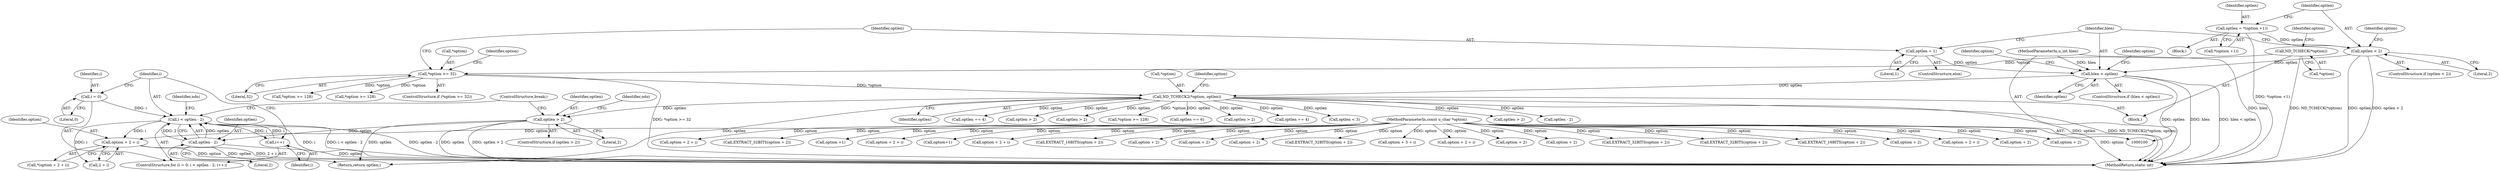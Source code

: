 digraph "0_tcpdump_211124b972e74f0da66bc8b16f181f78793e2f66@pointer" {
"1000458" [label="(Call,option + 2 + i)"];
"1000102" [label="(MethodParameterIn,const u_char *option)"];
"1000445" [label="(Call,i < optlen - 2)"];
"1000442" [label="(Call,i = 0)"];
"1000450" [label="(Call,i++)"];
"1000447" [label="(Call,optlen - 2)"];
"1000433" [label="(Call,optlen > 2)"];
"1000191" [label="(Call,ND_TCHECK2(*option, optlen))"];
"1000111" [label="(Call,*option >= 32)"];
"1000107" [label="(Call,ND_TCHECK(*option))"];
"1000162" [label="(Call,hlen < optlen)"];
"1000103" [label="(MethodParameterIn,u_int hlen)"];
"1000158" [label="(Call,optlen = 1)"];
"1000128" [label="(Call,optlen < 2)"];
"1000121" [label="(Call,optlen = *(option +1))"];
"1000113" [label="(Identifier,option)"];
"1000282" [label="(Call,option + 2)"];
"1000112" [label="(Call,*option)"];
"1000474" [label="(Call,EXTRACT_32BITS(option + 2))"];
"1000194" [label="(Identifier,optlen)"];
"1000466" [label="(Call,optlen == 4)"];
"1000458" [label="(Call,option + 2 + i)"];
"1000540" [label="(Call,optlen > 2)"];
"1000164" [label="(Identifier,optlen)"];
"1000514" [label="(Call,EXTRACT_32BITS(option + 2))"];
"1000447" [label="(Call,optlen - 2)"];
"1000127" [label="(ControlStructure,if (optlen < 2))"];
"1000161" [label="(ControlStructure,if (hlen < optlen))"];
"1000111" [label="(Call,*option >= 32)"];
"1000446" [label="(Identifier,i)"];
"1000193" [label="(Identifier,option)"];
"1000457" [label="(Call,*(option + 2 + i))"];
"1000450" [label="(Call,i++)"];
"1000217" [label="(Call,EXTRACT_16BITS(option + 2))"];
"1000432" [label="(ControlStructure,if (optlen > 2))"];
"1000475" [label="(Call,option + 2)"];
"1000114" [label="(Literal,32)"];
"1000135" [label="(Identifier,option)"];
"1000565" [label="(Call,option + 2 + i)"];
"1000108" [label="(Call,*option)"];
"1000167" [label="(Call,*option >= 128)"];
"1000529" [label="(Call,option + 2)"];
"1000463" [label="(ControlStructure,break;)"];
"1000571" [label="(Return,return optlen;)"];
"1000434" [label="(Identifier,optlen)"];
"1000159" [label="(Identifier,optlen)"];
"1000158" [label="(Call,optlen = 1)"];
"1000442" [label="(Call,i = 0)"];
"1000460" [label="(Call,2 + i)"];
"1000451" [label="(Identifier,i)"];
"1000269" [label="(Call,option + 2)"];
"1000392" [label="(Call,option + 2 + i)"];
"1000107" [label="(Call,ND_TCHECK(*option))"];
"1000119" [label="(Identifier,option)"];
"1000123" [label="(Call,*(option +1))"];
"1000160" [label="(Literal,1)"];
"1000191" [label="(Call,ND_TCHECK2(*option, optlen))"];
"1000400" [label="(Call,optlen > 2)"];
"1000196" [label="(Call,*option >= 128)"];
"1000433" [label="(Call,optlen > 2)"];
"1000582" [label="(MethodReturn,static int)"];
"1000494" [label="(Call,EXTRACT_32BITS(option + 2))"];
"1000121" [label="(Call,optlen = *(option +1))"];
"1000506" [label="(Call,optlen == 6)"];
"1000459" [label="(Identifier,option)"];
"1000310" [label="(Call,optlen > 2)"];
"1000448" [label="(Identifier,optlen)"];
"1000128" [label="(Call,optlen < 2)"];
"1000162" [label="(Call,hlen < optlen)"];
"1000449" [label="(Literal,2)"];
"1000486" [label="(Call,optlen == 4)"];
"1000124" [label="(Call,option +1)"];
"1000130" [label="(Literal,2)"];
"1000122" [label="(Identifier,optlen)"];
"1000425" [label="(Call,option + 2 + i)"];
"1000256" [label="(Call,optlen < 3)"];
"1000133" [label="(Call,*option >= 128)"];
"1000118" [label="(Call,option+1)"];
"1000454" [label="(Identifier,ndo)"];
"1000157" [label="(ControlStructure,else)"];
"1000359" [label="(Call,option + 2 + i)"];
"1000115" [label="(Block,)"];
"1000441" [label="(ControlStructure,for (i = 0; i < optlen - 2; i++))"];
"1000367" [label="(Call,optlen > 2)"];
"1000192" [label="(Call,*option)"];
"1000528" [label="(Call,EXTRACT_16BITS(option + 2))"];
"1000444" [label="(Literal,0)"];
"1000104" [label="(Block,)"];
"1000129" [label="(Identifier,optlen)"];
"1000445" [label="(Call,i < optlen - 2)"];
"1000495" [label="(Call,option + 2)"];
"1000110" [label="(ControlStructure,if (*option >= 32))"];
"1000435" [label="(Literal,2)"];
"1000169" [label="(Identifier,option)"];
"1000163" [label="(Identifier,hlen)"];
"1000515" [label="(Call,option + 2)"];
"1000218" [label="(Call,option + 2)"];
"1000228" [label="(Call,EXTRACT_32BITS(option + 2))"];
"1000348" [label="(Call,optlen - 2)"];
"1000102" [label="(MethodParameterIn,const u_char *option)"];
"1000302" [label="(Call,option + 3 + i)"];
"1000443" [label="(Identifier,i)"];
"1000103" [label="(MethodParameterIn,u_int hlen)"];
"1000335" [label="(Call,option + 2 + i)"];
"1000229" [label="(Call,option + 2)"];
"1000198" [label="(Identifier,option)"];
"1000439" [label="(Identifier,ndo)"];
"1000458" -> "1000457"  [label="AST: "];
"1000458" -> "1000460"  [label="CFG: "];
"1000459" -> "1000458"  [label="AST: "];
"1000460" -> "1000458"  [label="AST: "];
"1000457" -> "1000458"  [label="CFG: "];
"1000458" -> "1000582"  [label="DDG: 2 + i"];
"1000458" -> "1000582"  [label="DDG: option"];
"1000102" -> "1000458"  [label="DDG: option"];
"1000445" -> "1000458"  [label="DDG: i"];
"1000102" -> "1000100"  [label="AST: "];
"1000102" -> "1000582"  [label="DDG: option"];
"1000102" -> "1000118"  [label="DDG: option"];
"1000102" -> "1000124"  [label="DDG: option"];
"1000102" -> "1000217"  [label="DDG: option"];
"1000102" -> "1000218"  [label="DDG: option"];
"1000102" -> "1000228"  [label="DDG: option"];
"1000102" -> "1000229"  [label="DDG: option"];
"1000102" -> "1000269"  [label="DDG: option"];
"1000102" -> "1000282"  [label="DDG: option"];
"1000102" -> "1000302"  [label="DDG: option"];
"1000102" -> "1000335"  [label="DDG: option"];
"1000102" -> "1000359"  [label="DDG: option"];
"1000102" -> "1000392"  [label="DDG: option"];
"1000102" -> "1000425"  [label="DDG: option"];
"1000102" -> "1000474"  [label="DDG: option"];
"1000102" -> "1000475"  [label="DDG: option"];
"1000102" -> "1000494"  [label="DDG: option"];
"1000102" -> "1000495"  [label="DDG: option"];
"1000102" -> "1000514"  [label="DDG: option"];
"1000102" -> "1000515"  [label="DDG: option"];
"1000102" -> "1000528"  [label="DDG: option"];
"1000102" -> "1000529"  [label="DDG: option"];
"1000102" -> "1000565"  [label="DDG: option"];
"1000445" -> "1000441"  [label="AST: "];
"1000445" -> "1000447"  [label="CFG: "];
"1000446" -> "1000445"  [label="AST: "];
"1000447" -> "1000445"  [label="AST: "];
"1000454" -> "1000445"  [label="CFG: "];
"1000463" -> "1000445"  [label="CFG: "];
"1000445" -> "1000582"  [label="DDG: optlen - 2"];
"1000445" -> "1000582"  [label="DDG: i"];
"1000445" -> "1000582"  [label="DDG: i < optlen - 2"];
"1000442" -> "1000445"  [label="DDG: i"];
"1000450" -> "1000445"  [label="DDG: i"];
"1000447" -> "1000445"  [label="DDG: optlen"];
"1000447" -> "1000445"  [label="DDG: 2"];
"1000445" -> "1000450"  [label="DDG: i"];
"1000445" -> "1000460"  [label="DDG: i"];
"1000442" -> "1000441"  [label="AST: "];
"1000442" -> "1000444"  [label="CFG: "];
"1000443" -> "1000442"  [label="AST: "];
"1000444" -> "1000442"  [label="AST: "];
"1000446" -> "1000442"  [label="CFG: "];
"1000450" -> "1000441"  [label="AST: "];
"1000450" -> "1000451"  [label="CFG: "];
"1000451" -> "1000450"  [label="AST: "];
"1000446" -> "1000450"  [label="CFG: "];
"1000447" -> "1000449"  [label="CFG: "];
"1000448" -> "1000447"  [label="AST: "];
"1000449" -> "1000447"  [label="AST: "];
"1000447" -> "1000582"  [label="DDG: optlen"];
"1000433" -> "1000447"  [label="DDG: optlen"];
"1000447" -> "1000571"  [label="DDG: optlen"];
"1000433" -> "1000432"  [label="AST: "];
"1000433" -> "1000435"  [label="CFG: "];
"1000434" -> "1000433"  [label="AST: "];
"1000435" -> "1000433"  [label="AST: "];
"1000439" -> "1000433"  [label="CFG: "];
"1000463" -> "1000433"  [label="CFG: "];
"1000433" -> "1000582"  [label="DDG: optlen"];
"1000433" -> "1000582"  [label="DDG: optlen > 2"];
"1000191" -> "1000433"  [label="DDG: optlen"];
"1000433" -> "1000571"  [label="DDG: optlen"];
"1000191" -> "1000104"  [label="AST: "];
"1000191" -> "1000194"  [label="CFG: "];
"1000192" -> "1000191"  [label="AST: "];
"1000194" -> "1000191"  [label="AST: "];
"1000198" -> "1000191"  [label="CFG: "];
"1000191" -> "1000582"  [label="DDG: optlen"];
"1000191" -> "1000582"  [label="DDG: ND_TCHECK2(*option, optlen)"];
"1000111" -> "1000191"  [label="DDG: *option"];
"1000162" -> "1000191"  [label="DDG: optlen"];
"1000191" -> "1000196"  [label="DDG: *option"];
"1000191" -> "1000256"  [label="DDG: optlen"];
"1000191" -> "1000310"  [label="DDG: optlen"];
"1000191" -> "1000348"  [label="DDG: optlen"];
"1000191" -> "1000367"  [label="DDG: optlen"];
"1000191" -> "1000400"  [label="DDG: optlen"];
"1000191" -> "1000466"  [label="DDG: optlen"];
"1000191" -> "1000486"  [label="DDG: optlen"];
"1000191" -> "1000506"  [label="DDG: optlen"];
"1000191" -> "1000540"  [label="DDG: optlen"];
"1000191" -> "1000571"  [label="DDG: optlen"];
"1000111" -> "1000110"  [label="AST: "];
"1000111" -> "1000114"  [label="CFG: "];
"1000112" -> "1000111"  [label="AST: "];
"1000114" -> "1000111"  [label="AST: "];
"1000119" -> "1000111"  [label="CFG: "];
"1000159" -> "1000111"  [label="CFG: "];
"1000111" -> "1000582"  [label="DDG: *option >= 32"];
"1000107" -> "1000111"  [label="DDG: *option"];
"1000111" -> "1000133"  [label="DDG: *option"];
"1000111" -> "1000167"  [label="DDG: *option"];
"1000107" -> "1000104"  [label="AST: "];
"1000107" -> "1000108"  [label="CFG: "];
"1000108" -> "1000107"  [label="AST: "];
"1000113" -> "1000107"  [label="CFG: "];
"1000107" -> "1000582"  [label="DDG: ND_TCHECK(*option)"];
"1000162" -> "1000161"  [label="AST: "];
"1000162" -> "1000164"  [label="CFG: "];
"1000163" -> "1000162"  [label="AST: "];
"1000164" -> "1000162"  [label="AST: "];
"1000169" -> "1000162"  [label="CFG: "];
"1000193" -> "1000162"  [label="CFG: "];
"1000162" -> "1000582"  [label="DDG: optlen"];
"1000162" -> "1000582"  [label="DDG: hlen"];
"1000162" -> "1000582"  [label="DDG: hlen < optlen"];
"1000103" -> "1000162"  [label="DDG: hlen"];
"1000158" -> "1000162"  [label="DDG: optlen"];
"1000128" -> "1000162"  [label="DDG: optlen"];
"1000103" -> "1000100"  [label="AST: "];
"1000103" -> "1000582"  [label="DDG: hlen"];
"1000158" -> "1000157"  [label="AST: "];
"1000158" -> "1000160"  [label="CFG: "];
"1000159" -> "1000158"  [label="AST: "];
"1000160" -> "1000158"  [label="AST: "];
"1000163" -> "1000158"  [label="CFG: "];
"1000128" -> "1000127"  [label="AST: "];
"1000128" -> "1000130"  [label="CFG: "];
"1000129" -> "1000128"  [label="AST: "];
"1000130" -> "1000128"  [label="AST: "];
"1000135" -> "1000128"  [label="CFG: "];
"1000163" -> "1000128"  [label="CFG: "];
"1000128" -> "1000582"  [label="DDG: optlen"];
"1000128" -> "1000582"  [label="DDG: optlen < 2"];
"1000121" -> "1000128"  [label="DDG: optlen"];
"1000121" -> "1000115"  [label="AST: "];
"1000121" -> "1000123"  [label="CFG: "];
"1000122" -> "1000121"  [label="AST: "];
"1000123" -> "1000121"  [label="AST: "];
"1000129" -> "1000121"  [label="CFG: "];
"1000121" -> "1000582"  [label="DDG: *(option +1)"];
}
